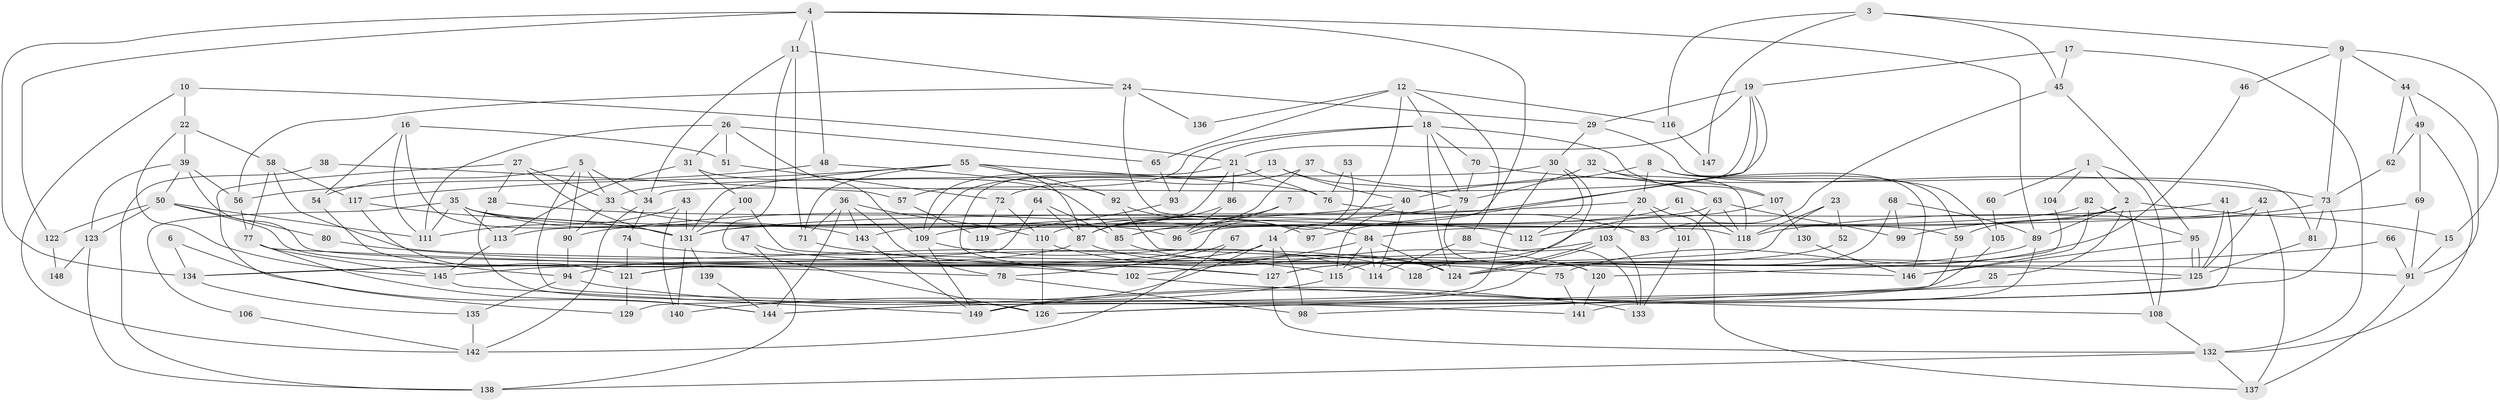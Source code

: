// Generated by graph-tools (version 1.1) at 2025/02/03/09/25 03:02:05]
// undirected, 149 vertices, 298 edges
graph export_dot {
graph [start="1"]
  node [color=gray90,style=filled];
  1;
  2;
  3;
  4;
  5;
  6;
  7;
  8;
  9;
  10;
  11;
  12;
  13;
  14;
  15;
  16;
  17;
  18;
  19;
  20;
  21;
  22;
  23;
  24;
  25;
  26;
  27;
  28;
  29;
  30;
  31;
  32;
  33;
  34;
  35;
  36;
  37;
  38;
  39;
  40;
  41;
  42;
  43;
  44;
  45;
  46;
  47;
  48;
  49;
  50;
  51;
  52;
  53;
  54;
  55;
  56;
  57;
  58;
  59;
  60;
  61;
  62;
  63;
  64;
  65;
  66;
  67;
  68;
  69;
  70;
  71;
  72;
  73;
  74;
  75;
  76;
  77;
  78;
  79;
  80;
  81;
  82;
  83;
  84;
  85;
  86;
  87;
  88;
  89;
  90;
  91;
  92;
  93;
  94;
  95;
  96;
  97;
  98;
  99;
  100;
  101;
  102;
  103;
  104;
  105;
  106;
  107;
  108;
  109;
  110;
  111;
  112;
  113;
  114;
  115;
  116;
  117;
  118;
  119;
  120;
  121;
  122;
  123;
  124;
  125;
  126;
  127;
  128;
  129;
  130;
  131;
  132;
  133;
  134;
  135;
  136;
  137;
  138;
  139;
  140;
  141;
  142;
  143;
  144;
  145;
  146;
  147;
  148;
  149;
  1 -- 2;
  1 -- 108;
  1 -- 60;
  1 -- 104;
  2 -- 59;
  2 -- 15;
  2 -- 25;
  2 -- 89;
  2 -- 108;
  2 -- 112;
  3 -- 9;
  3 -- 45;
  3 -- 116;
  3 -- 147;
  4 -- 11;
  4 -- 89;
  4 -- 48;
  4 -- 85;
  4 -- 122;
  4 -- 134;
  5 -- 33;
  5 -- 90;
  5 -- 34;
  5 -- 54;
  5 -- 141;
  6 -- 144;
  6 -- 134;
  7 -- 87;
  7 -- 96;
  8 -- 20;
  8 -- 146;
  8 -- 40;
  8 -- 59;
  8 -- 105;
  9 -- 73;
  9 -- 44;
  9 -- 15;
  9 -- 46;
  10 -- 142;
  10 -- 21;
  10 -- 22;
  11 -- 34;
  11 -- 126;
  11 -- 24;
  11 -- 71;
  12 -- 14;
  12 -- 18;
  12 -- 65;
  12 -- 88;
  12 -- 116;
  12 -- 136;
  13 -- 40;
  13 -- 79;
  13 -- 102;
  13 -- 109;
  14 -- 149;
  14 -- 127;
  14 -- 98;
  14 -- 121;
  15 -- 91;
  16 -- 131;
  16 -- 54;
  16 -- 51;
  16 -- 111;
  17 -- 19;
  17 -- 132;
  17 -- 45;
  18 -- 70;
  18 -- 124;
  18 -- 57;
  18 -- 79;
  18 -- 93;
  18 -- 107;
  19 -- 34;
  19 -- 29;
  19 -- 21;
  19 -- 97;
  19 -- 110;
  20 -- 137;
  20 -- 103;
  20 -- 101;
  20 -- 131;
  21 -- 109;
  21 -- 76;
  21 -- 86;
  21 -- 143;
  22 -- 145;
  22 -- 39;
  22 -- 58;
  23 -- 121;
  23 -- 118;
  23 -- 52;
  24 -- 118;
  24 -- 29;
  24 -- 56;
  24 -- 136;
  25 -- 149;
  26 -- 109;
  26 -- 111;
  26 -- 31;
  26 -- 51;
  26 -- 65;
  27 -- 131;
  27 -- 28;
  27 -- 33;
  27 -- 129;
  28 -- 112;
  28 -- 126;
  29 -- 30;
  29 -- 81;
  30 -- 129;
  30 -- 33;
  30 -- 112;
  30 -- 128;
  31 -- 113;
  31 -- 85;
  31 -- 100;
  32 -- 107;
  32 -- 79;
  32 -- 118;
  33 -- 84;
  33 -- 90;
  34 -- 74;
  34 -- 142;
  35 -- 111;
  35 -- 143;
  35 -- 59;
  35 -- 96;
  35 -- 106;
  35 -- 113;
  36 -- 110;
  36 -- 78;
  36 -- 71;
  36 -- 143;
  36 -- 144;
  37 -- 63;
  37 -- 87;
  37 -- 72;
  38 -- 138;
  38 -- 57;
  39 -- 56;
  39 -- 50;
  39 -- 123;
  39 -- 127;
  40 -- 115;
  40 -- 90;
  40 -- 114;
  41 -- 109;
  41 -- 126;
  41 -- 125;
  42 -- 84;
  42 -- 125;
  42 -- 137;
  43 -- 131;
  43 -- 111;
  43 -- 140;
  44 -- 49;
  44 -- 91;
  44 -- 62;
  45 -- 95;
  45 -- 83;
  46 -- 75;
  47 -- 127;
  47 -- 138;
  48 -- 56;
  48 -- 92;
  49 -- 132;
  49 -- 62;
  49 -- 69;
  50 -- 102;
  50 -- 80;
  50 -- 111;
  50 -- 122;
  50 -- 123;
  51 -- 72;
  52 -- 127;
  53 -- 76;
  53 -- 145;
  54 -- 94;
  55 -- 71;
  55 -- 131;
  55 -- 76;
  55 -- 87;
  55 -- 92;
  55 -- 117;
  56 -- 77;
  57 -- 119;
  58 -- 117;
  58 -- 77;
  58 -- 91;
  59 -- 98;
  60 -- 105;
  61 -- 96;
  61 -- 118;
  62 -- 73;
  63 -- 101;
  63 -- 113;
  63 -- 99;
  63 -- 118;
  64 -- 85;
  64 -- 87;
  64 -- 134;
  65 -- 93;
  66 -- 91;
  66 -- 124;
  67 -- 142;
  67 -- 78;
  68 -- 149;
  68 -- 89;
  68 -- 99;
  69 -- 118;
  69 -- 91;
  70 -- 73;
  70 -- 79;
  71 -- 75;
  72 -- 110;
  72 -- 119;
  73 -- 81;
  73 -- 99;
  73 -- 144;
  74 -- 124;
  74 -- 121;
  75 -- 141;
  76 -- 83;
  77 -- 144;
  77 -- 78;
  77 -- 145;
  78 -- 98;
  79 -- 85;
  79 -- 120;
  80 -- 115;
  81 -- 125;
  82 -- 131;
  82 -- 95;
  82 -- 146;
  84 -- 124;
  84 -- 102;
  84 -- 114;
  84 -- 115;
  85 -- 124;
  86 -- 87;
  86 -- 96;
  87 -- 94;
  87 -- 128;
  88 -- 114;
  88 -- 133;
  89 -- 141;
  89 -- 127;
  90 -- 94;
  91 -- 137;
  92 -- 97;
  92 -- 146;
  93 -- 119;
  94 -- 133;
  94 -- 135;
  95 -- 125;
  95 -- 125;
  95 -- 146;
  100 -- 125;
  100 -- 131;
  101 -- 133;
  102 -- 108;
  103 -- 124;
  103 -- 124;
  103 -- 134;
  103 -- 133;
  104 -- 120;
  105 -- 144;
  106 -- 142;
  107 -- 115;
  107 -- 130;
  108 -- 132;
  109 -- 114;
  109 -- 149;
  110 -- 120;
  110 -- 126;
  113 -- 145;
  115 -- 140;
  116 -- 147;
  117 -- 131;
  117 -- 121;
  120 -- 141;
  121 -- 129;
  122 -- 148;
  123 -- 138;
  123 -- 148;
  125 -- 126;
  127 -- 132;
  130 -- 146;
  131 -- 139;
  131 -- 140;
  132 -- 137;
  132 -- 138;
  134 -- 135;
  135 -- 142;
  139 -- 144;
  143 -- 149;
  145 -- 149;
}
